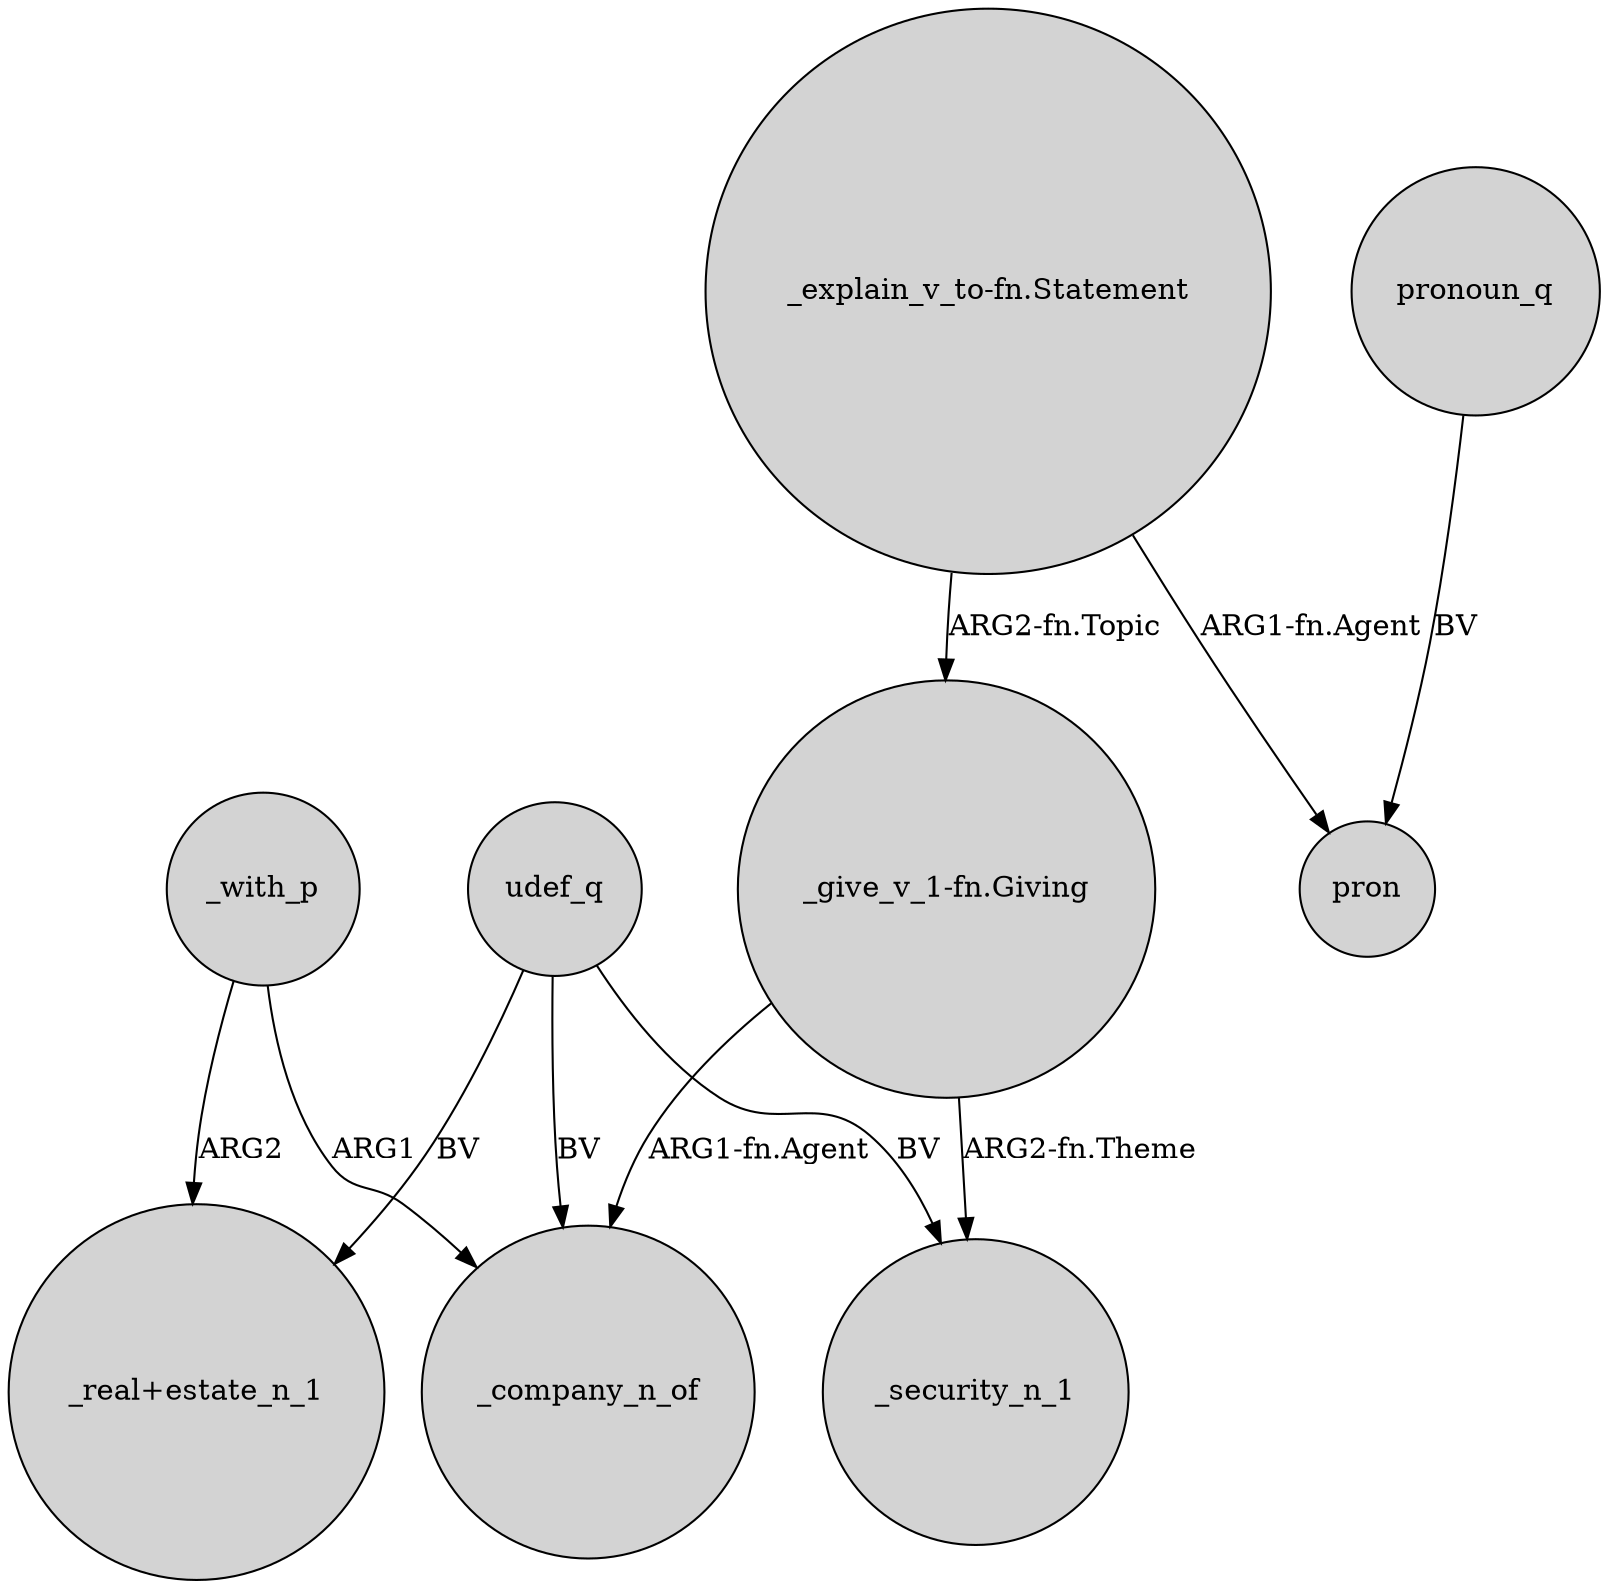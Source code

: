 digraph {
	node [shape=circle style=filled]
	_with_p -> "_real+estate_n_1" [label=ARG2]
	"_explain_v_to-fn.Statement" -> "_give_v_1-fn.Giving" [label="ARG2-fn.Topic"]
	"_explain_v_to-fn.Statement" -> pron [label="ARG1-fn.Agent"]
	"_give_v_1-fn.Giving" -> _company_n_of [label="ARG1-fn.Agent"]
	udef_q -> _company_n_of [label=BV]
	udef_q -> "_real+estate_n_1" [label=BV]
	"_give_v_1-fn.Giving" -> _security_n_1 [label="ARG2-fn.Theme"]
	_with_p -> _company_n_of [label=ARG1]
	udef_q -> _security_n_1 [label=BV]
	pronoun_q -> pron [label=BV]
}
